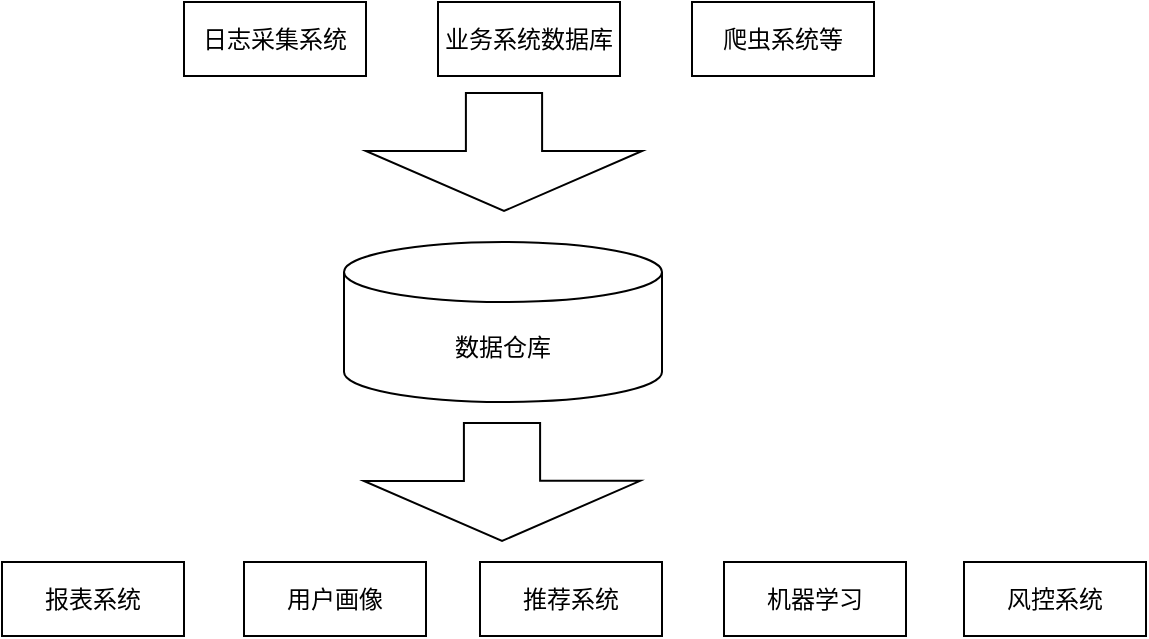 <mxfile version="21.6.2" type="github">
  <diagram name="第 1 页" id="Camr7XsZ0Y0K7MddpfSk">
    <mxGraphModel dx="1313" dy="720" grid="0" gridSize="10" guides="1" tooltips="1" connect="1" arrows="1" fold="1" page="1" pageScale="1" pageWidth="1200" pageHeight="1920" math="0" shadow="0">
      <root>
        <mxCell id="0" />
        <mxCell id="1" parent="0" />
        <mxCell id="FXYnp829lOooSJC_CmGT-1" value="业务系统数据库" style="rounded=0;whiteSpace=wrap;html=1;" vertex="1" parent="1">
          <mxGeometry x="337" y="160" width="91" height="37" as="geometry" />
        </mxCell>
        <mxCell id="FXYnp829lOooSJC_CmGT-2" value="日志采集系统" style="rounded=0;whiteSpace=wrap;html=1;" vertex="1" parent="1">
          <mxGeometry x="210" y="160" width="91" height="37" as="geometry" />
        </mxCell>
        <mxCell id="FXYnp829lOooSJC_CmGT-3" value="爬虫系统等" style="rounded=0;whiteSpace=wrap;html=1;" vertex="1" parent="1">
          <mxGeometry x="464" y="160" width="91" height="37" as="geometry" />
        </mxCell>
        <mxCell id="FXYnp829lOooSJC_CmGT-5" value="" style="shape=flexArrow;endArrow=classic;html=1;rounded=0;endWidth=99.048;endSize=9.686;width=38.095;" edge="1" parent="1">
          <mxGeometry width="50" height="50" relative="1" as="geometry">
            <mxPoint x="370" y="205" as="sourcePoint" />
            <mxPoint x="370" y="265" as="targetPoint" />
          </mxGeometry>
        </mxCell>
        <mxCell id="FXYnp829lOooSJC_CmGT-6" value="数据仓库" style="shape=cylinder3;whiteSpace=wrap;html=1;boundedLbl=1;backgroundOutline=1;size=15;" vertex="1" parent="1">
          <mxGeometry x="290" y="280" width="159" height="80" as="geometry" />
        </mxCell>
        <mxCell id="FXYnp829lOooSJC_CmGT-7" value="" style="shape=flexArrow;endArrow=classic;html=1;rounded=0;endWidth=99.048;endSize=9.686;width=38.095;" edge="1" parent="1">
          <mxGeometry width="50" height="50" relative="1" as="geometry">
            <mxPoint x="369" y="370" as="sourcePoint" />
            <mxPoint x="369.02" y="430" as="targetPoint" />
          </mxGeometry>
        </mxCell>
        <mxCell id="FXYnp829lOooSJC_CmGT-8" value="报表系统" style="rounded=0;whiteSpace=wrap;html=1;" vertex="1" parent="1">
          <mxGeometry x="119" y="440" width="91" height="37" as="geometry" />
        </mxCell>
        <mxCell id="FXYnp829lOooSJC_CmGT-9" value="用户画像" style="rounded=0;whiteSpace=wrap;html=1;" vertex="1" parent="1">
          <mxGeometry x="240" y="440" width="91" height="37" as="geometry" />
        </mxCell>
        <mxCell id="FXYnp829lOooSJC_CmGT-10" value="推荐系统" style="rounded=0;whiteSpace=wrap;html=1;" vertex="1" parent="1">
          <mxGeometry x="358" y="440" width="91" height="37" as="geometry" />
        </mxCell>
        <mxCell id="FXYnp829lOooSJC_CmGT-11" value="机器学习" style="rounded=0;whiteSpace=wrap;html=1;" vertex="1" parent="1">
          <mxGeometry x="480" y="440" width="91" height="37" as="geometry" />
        </mxCell>
        <mxCell id="FXYnp829lOooSJC_CmGT-12" value="风控系统" style="rounded=0;whiteSpace=wrap;html=1;" vertex="1" parent="1">
          <mxGeometry x="600" y="440" width="91" height="37" as="geometry" />
        </mxCell>
      </root>
    </mxGraphModel>
  </diagram>
</mxfile>
